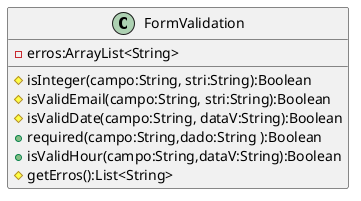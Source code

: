 @startuml
class FormValidation {
   
    - erros:ArrayList<String>
    
    #isInteger(campo:String, stri:String):Boolean
    #isValidEmail(campo:String, stri:String):Boolean
    #isValidDate(campo:String, dataV:String):Boolean
    +required(campo:String,dado:String ):Boolean
    +isValidHour(campo:String,dataV:String):Boolean
    #getErros():List<String>
	}
@enduml
